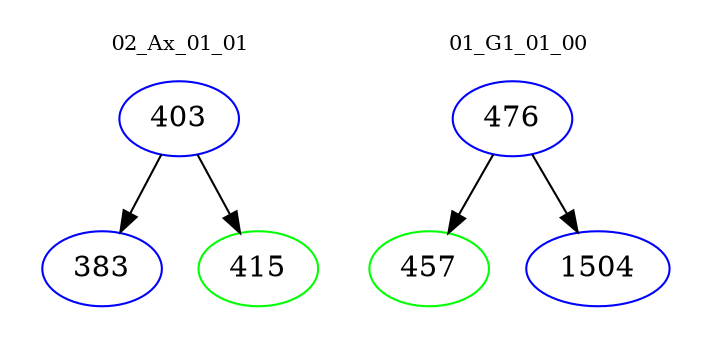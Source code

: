 digraph{
subgraph cluster_0 {
color = white
label = "02_Ax_01_01";
fontsize=10;
T0_403 [label="403", color="blue"]
T0_403 -> T0_383 [color="black"]
T0_383 [label="383", color="blue"]
T0_403 -> T0_415 [color="black"]
T0_415 [label="415", color="green"]
}
subgraph cluster_1 {
color = white
label = "01_G1_01_00";
fontsize=10;
T1_476 [label="476", color="blue"]
T1_476 -> T1_457 [color="black"]
T1_457 [label="457", color="green"]
T1_476 -> T1_1504 [color="black"]
T1_1504 [label="1504", color="blue"]
}
}
